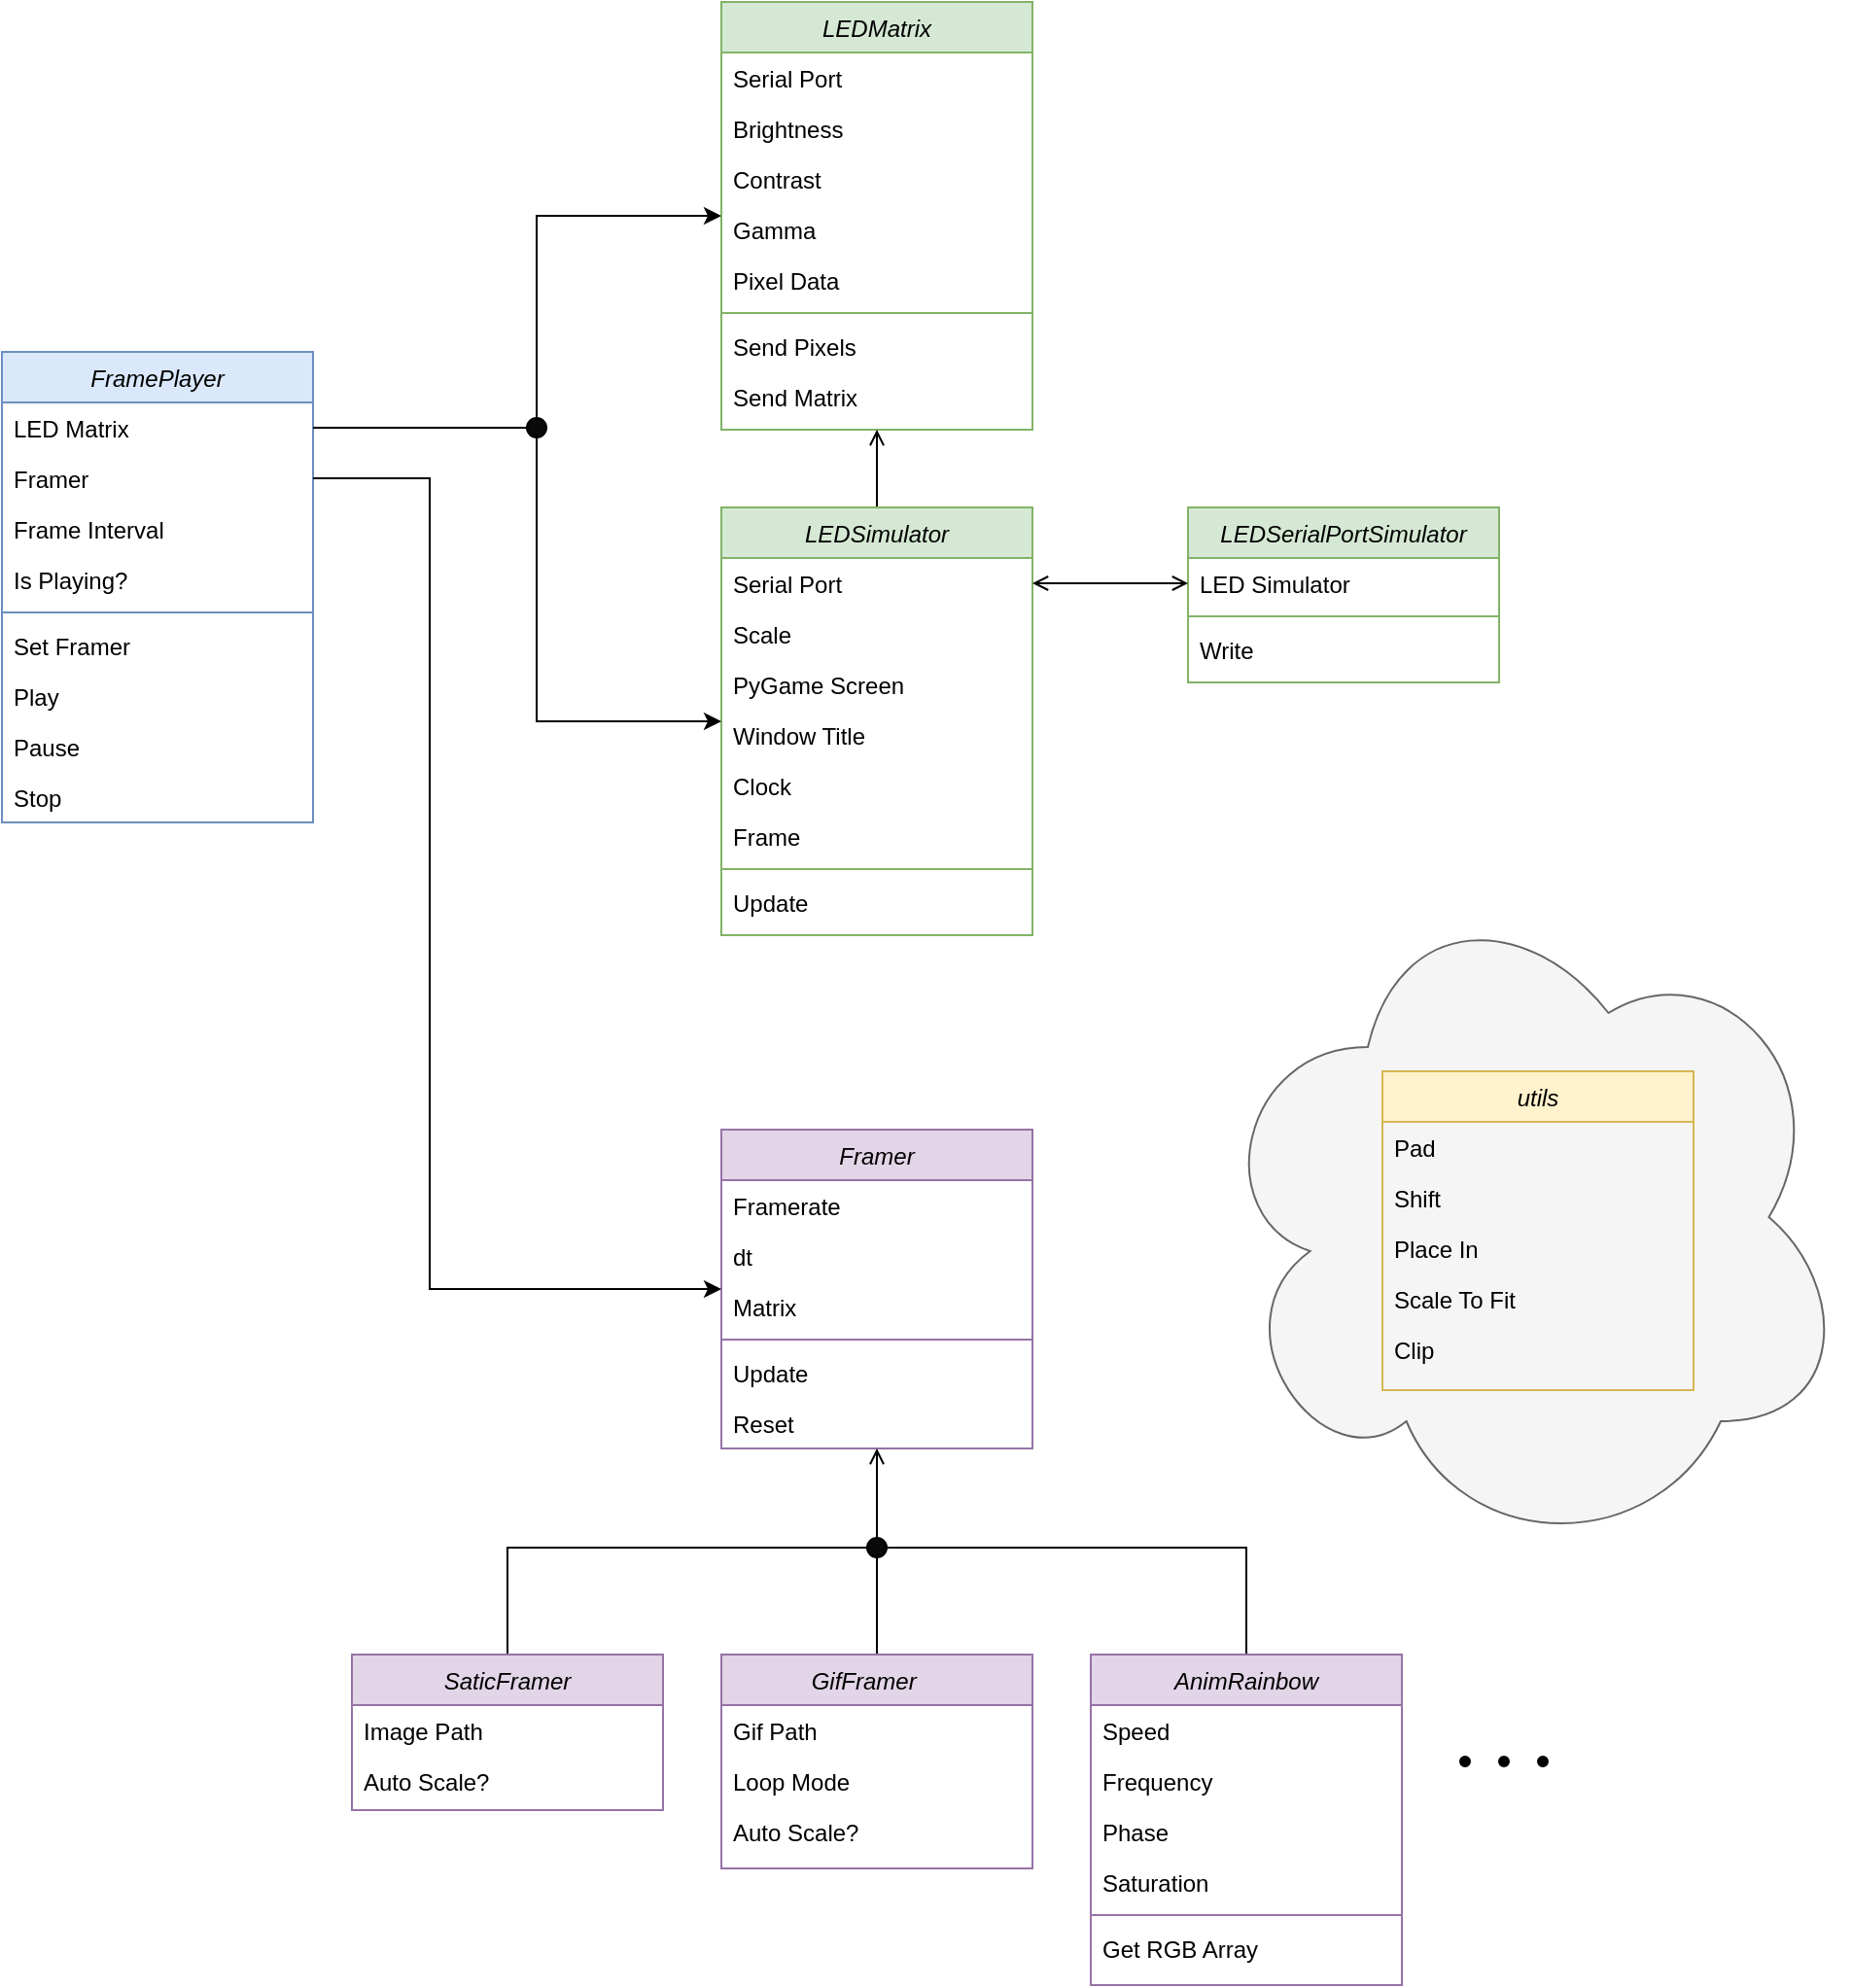 <mxfile version="22.1.16" type="device">
  <diagram id="C5RBs43oDa-KdzZeNtuy" name="Page-1">
    <mxGraphModel dx="2025" dy="1498" grid="1" gridSize="10" guides="1" tooltips="1" connect="1" arrows="1" fold="1" page="1" pageScale="1" pageWidth="1100" pageHeight="1700" math="0" shadow="0">
      <root>
        <mxCell id="WIyWlLk6GJQsqaUBKTNV-0" />
        <mxCell id="WIyWlLk6GJQsqaUBKTNV-1" parent="WIyWlLk6GJQsqaUBKTNV-0" />
        <mxCell id="rk324Ysfzk172UVTmNhB-119" value="" style="ellipse;shape=cloud;whiteSpace=wrap;html=1;shadow=0;fillColor=#f5f5f5;fontColor=#333333;strokeColor=#666666;" vertex="1" parent="WIyWlLk6GJQsqaUBKTNV-1">
          <mxGeometry x="740" y="490" width="330" height="350" as="geometry" />
        </mxCell>
        <mxCell id="rk324Ysfzk172UVTmNhB-0" value="FramePlayer" style="swimlane;fontStyle=2;align=center;verticalAlign=top;childLayout=stackLayout;horizontal=1;startSize=26;horizontalStack=0;resizeParent=1;resizeLast=0;collapsible=1;marginBottom=0;rounded=0;shadow=0;strokeWidth=1;fillColor=#dae8fc;strokeColor=#6c8ebf;" vertex="1" parent="WIyWlLk6GJQsqaUBKTNV-1">
          <mxGeometry x="120" y="220" width="160" height="242" as="geometry">
            <mxRectangle x="230" y="140" width="160" height="26" as="alternateBounds" />
          </mxGeometry>
        </mxCell>
        <mxCell id="rk324Ysfzk172UVTmNhB-1" value="LED Matrix" style="text;align=left;verticalAlign=top;spacingLeft=4;spacingRight=4;overflow=hidden;rotatable=0;points=[[0,0.5],[1,0.5]];portConstraint=eastwest;" vertex="1" parent="rk324Ysfzk172UVTmNhB-0">
          <mxGeometry y="26" width="160" height="26" as="geometry" />
        </mxCell>
        <mxCell id="rk324Ysfzk172UVTmNhB-2" value="Framer" style="text;align=left;verticalAlign=top;spacingLeft=4;spacingRight=4;overflow=hidden;rotatable=0;points=[[0,0.5],[1,0.5]];portConstraint=eastwest;rounded=0;shadow=0;html=0;" vertex="1" parent="rk324Ysfzk172UVTmNhB-0">
          <mxGeometry y="52" width="160" height="26" as="geometry" />
        </mxCell>
        <mxCell id="rk324Ysfzk172UVTmNhB-3" value="Frame Interval" style="text;align=left;verticalAlign=top;spacingLeft=4;spacingRight=4;overflow=hidden;rotatable=0;points=[[0,0.5],[1,0.5]];portConstraint=eastwest;rounded=0;shadow=0;html=0;" vertex="1" parent="rk324Ysfzk172UVTmNhB-0">
          <mxGeometry y="78" width="160" height="26" as="geometry" />
        </mxCell>
        <mxCell id="rk324Ysfzk172UVTmNhB-6" value="Is Playing?" style="text;align=left;verticalAlign=top;spacingLeft=4;spacingRight=4;overflow=hidden;rotatable=0;points=[[0,0.5],[1,0.5]];portConstraint=eastwest;rounded=0;shadow=0;html=0;" vertex="1" parent="rk324Ysfzk172UVTmNhB-0">
          <mxGeometry y="104" width="160" height="26" as="geometry" />
        </mxCell>
        <mxCell id="rk324Ysfzk172UVTmNhB-4" value="" style="line;html=1;strokeWidth=1;align=left;verticalAlign=middle;spacingTop=-1;spacingLeft=3;spacingRight=3;rotatable=0;labelPosition=right;points=[];portConstraint=eastwest;fillColor=#dae8fc;strokeColor=#6c8ebf;" vertex="1" parent="rk324Ysfzk172UVTmNhB-0">
          <mxGeometry y="130" width="160" height="8" as="geometry" />
        </mxCell>
        <mxCell id="rk324Ysfzk172UVTmNhB-5" value="Set Framer" style="text;align=left;verticalAlign=top;spacingLeft=4;spacingRight=4;overflow=hidden;rotatable=0;points=[[0,0.5],[1,0.5]];portConstraint=eastwest;" vertex="1" parent="rk324Ysfzk172UVTmNhB-0">
          <mxGeometry y="138" width="160" height="26" as="geometry" />
        </mxCell>
        <mxCell id="rk324Ysfzk172UVTmNhB-14" value="Play   " style="text;align=left;verticalAlign=top;spacingLeft=4;spacingRight=4;overflow=hidden;rotatable=0;points=[[0,0.5],[1,0.5]];portConstraint=eastwest;" vertex="1" parent="rk324Ysfzk172UVTmNhB-0">
          <mxGeometry y="164" width="160" height="26" as="geometry" />
        </mxCell>
        <mxCell id="rk324Ysfzk172UVTmNhB-15" value="Pause" style="text;align=left;verticalAlign=top;spacingLeft=4;spacingRight=4;overflow=hidden;rotatable=0;points=[[0,0.5],[1,0.5]];portConstraint=eastwest;" vertex="1" parent="rk324Ysfzk172UVTmNhB-0">
          <mxGeometry y="190" width="160" height="26" as="geometry" />
        </mxCell>
        <mxCell id="rk324Ysfzk172UVTmNhB-16" value="Stop" style="text;align=left;verticalAlign=top;spacingLeft=4;spacingRight=4;overflow=hidden;rotatable=0;points=[[0,0.5],[1,0.5]];portConstraint=eastwest;" vertex="1" parent="rk324Ysfzk172UVTmNhB-0">
          <mxGeometry y="216" width="160" height="26" as="geometry" />
        </mxCell>
        <mxCell id="rk324Ysfzk172UVTmNhB-17" value="LEDMatrix" style="swimlane;fontStyle=2;align=center;verticalAlign=top;childLayout=stackLayout;horizontal=1;startSize=26;horizontalStack=0;resizeParent=1;resizeLast=0;collapsible=1;marginBottom=0;rounded=0;shadow=0;strokeWidth=1;fillColor=#d5e8d4;strokeColor=#82b366;" vertex="1" parent="WIyWlLk6GJQsqaUBKTNV-1">
          <mxGeometry x="490" y="40" width="160" height="220" as="geometry">
            <mxRectangle x="700" y="490" width="160" height="26" as="alternateBounds" />
          </mxGeometry>
        </mxCell>
        <mxCell id="rk324Ysfzk172UVTmNhB-18" value="Serial Port" style="text;align=left;verticalAlign=top;spacingLeft=4;spacingRight=4;overflow=hidden;rotatable=0;points=[[0,0.5],[1,0.5]];portConstraint=eastwest;" vertex="1" parent="rk324Ysfzk172UVTmNhB-17">
          <mxGeometry y="26" width="160" height="26" as="geometry" />
        </mxCell>
        <mxCell id="rk324Ysfzk172UVTmNhB-19" value="Brightness" style="text;align=left;verticalAlign=top;spacingLeft=4;spacingRight=4;overflow=hidden;rotatable=0;points=[[0,0.5],[1,0.5]];portConstraint=eastwest;rounded=0;shadow=0;html=0;" vertex="1" parent="rk324Ysfzk172UVTmNhB-17">
          <mxGeometry y="52" width="160" height="26" as="geometry" />
        </mxCell>
        <mxCell id="rk324Ysfzk172UVTmNhB-20" value="Contrast" style="text;align=left;verticalAlign=top;spacingLeft=4;spacingRight=4;overflow=hidden;rotatable=0;points=[[0,0.5],[1,0.5]];portConstraint=eastwest;rounded=0;shadow=0;html=0;" vertex="1" parent="rk324Ysfzk172UVTmNhB-17">
          <mxGeometry y="78" width="160" height="26" as="geometry" />
        </mxCell>
        <mxCell id="rk324Ysfzk172UVTmNhB-27" value="Gamma" style="text;align=left;verticalAlign=top;spacingLeft=4;spacingRight=4;overflow=hidden;rotatable=0;points=[[0,0.5],[1,0.5]];portConstraint=eastwest;rounded=0;shadow=0;html=0;" vertex="1" parent="rk324Ysfzk172UVTmNhB-17">
          <mxGeometry y="104" width="160" height="26" as="geometry" />
        </mxCell>
        <mxCell id="rk324Ysfzk172UVTmNhB-28" value="Pixel Data" style="text;align=left;verticalAlign=top;spacingLeft=4;spacingRight=4;overflow=hidden;rotatable=0;points=[[0,0.5],[1,0.5]];portConstraint=eastwest;rounded=0;shadow=0;html=0;" vertex="1" parent="rk324Ysfzk172UVTmNhB-17">
          <mxGeometry y="130" width="160" height="26" as="geometry" />
        </mxCell>
        <mxCell id="rk324Ysfzk172UVTmNhB-22" value="" style="line;html=1;strokeWidth=1;align=left;verticalAlign=middle;spacingTop=-1;spacingLeft=3;spacingRight=3;rotatable=0;labelPosition=right;points=[];portConstraint=eastwest;fillColor=#d5e8d4;strokeColor=#82b366;" vertex="1" parent="rk324Ysfzk172UVTmNhB-17">
          <mxGeometry y="156" width="160" height="8" as="geometry" />
        </mxCell>
        <mxCell id="rk324Ysfzk172UVTmNhB-23" value="Send Pixels" style="text;align=left;verticalAlign=top;spacingLeft=4;spacingRight=4;overflow=hidden;rotatable=0;points=[[0,0.5],[1,0.5]];portConstraint=eastwest;" vertex="1" parent="rk324Ysfzk172UVTmNhB-17">
          <mxGeometry y="164" width="160" height="26" as="geometry" />
        </mxCell>
        <mxCell id="rk324Ysfzk172UVTmNhB-24" value="Send Matrix" style="text;align=left;verticalAlign=top;spacingLeft=4;spacingRight=4;overflow=hidden;rotatable=0;points=[[0,0.5],[1,0.5]];portConstraint=eastwest;" vertex="1" parent="rk324Ysfzk172UVTmNhB-17">
          <mxGeometry y="190" width="160" height="26" as="geometry" />
        </mxCell>
        <mxCell id="rk324Ysfzk172UVTmNhB-29" value="Framer" style="swimlane;fontStyle=2;align=center;verticalAlign=top;childLayout=stackLayout;horizontal=1;startSize=26;horizontalStack=0;resizeParent=1;resizeLast=0;collapsible=1;marginBottom=0;rounded=0;shadow=0;strokeWidth=1;fillColor=#e1d5e7;strokeColor=#9673a6;" vertex="1" parent="WIyWlLk6GJQsqaUBKTNV-1">
          <mxGeometry x="490" y="620" width="160" height="164" as="geometry">
            <mxRectangle x="700" y="490" width="160" height="26" as="alternateBounds" />
          </mxGeometry>
        </mxCell>
        <mxCell id="rk324Ysfzk172UVTmNhB-30" value="Framerate" style="text;align=left;verticalAlign=top;spacingLeft=4;spacingRight=4;overflow=hidden;rotatable=0;points=[[0,0.5],[1,0.5]];portConstraint=eastwest;" vertex="1" parent="rk324Ysfzk172UVTmNhB-29">
          <mxGeometry y="26" width="160" height="26" as="geometry" />
        </mxCell>
        <mxCell id="rk324Ysfzk172UVTmNhB-31" value="dt" style="text;align=left;verticalAlign=top;spacingLeft=4;spacingRight=4;overflow=hidden;rotatable=0;points=[[0,0.5],[1,0.5]];portConstraint=eastwest;rounded=0;shadow=0;html=0;" vertex="1" parent="rk324Ysfzk172UVTmNhB-29">
          <mxGeometry y="52" width="160" height="26" as="geometry" />
        </mxCell>
        <mxCell id="rk324Ysfzk172UVTmNhB-57" value="Matrix" style="text;align=left;verticalAlign=top;spacingLeft=4;spacingRight=4;overflow=hidden;rotatable=0;points=[[0,0.5],[1,0.5]];portConstraint=eastwest;rounded=0;shadow=0;html=0;" vertex="1" parent="rk324Ysfzk172UVTmNhB-29">
          <mxGeometry y="78" width="160" height="26" as="geometry" />
        </mxCell>
        <mxCell id="rk324Ysfzk172UVTmNhB-35" value="" style="line;html=1;strokeWidth=1;align=left;verticalAlign=middle;spacingTop=-1;spacingLeft=3;spacingRight=3;rotatable=0;labelPosition=right;points=[];portConstraint=eastwest;fillColor=#e1d5e7;strokeColor=#9673a6;" vertex="1" parent="rk324Ysfzk172UVTmNhB-29">
          <mxGeometry y="104" width="160" height="8" as="geometry" />
        </mxCell>
        <mxCell id="rk324Ysfzk172UVTmNhB-36" value="Update" style="text;align=left;verticalAlign=top;spacingLeft=4;spacingRight=4;overflow=hidden;rotatable=0;points=[[0,0.5],[1,0.5]];portConstraint=eastwest;" vertex="1" parent="rk324Ysfzk172UVTmNhB-29">
          <mxGeometry y="112" width="160" height="26" as="geometry" />
        </mxCell>
        <mxCell id="rk324Ysfzk172UVTmNhB-37" value="Reset" style="text;align=left;verticalAlign=top;spacingLeft=4;spacingRight=4;overflow=hidden;rotatable=0;points=[[0,0.5],[1,0.5]];portConstraint=eastwest;" vertex="1" parent="rk324Ysfzk172UVTmNhB-29">
          <mxGeometry y="138" width="160" height="26" as="geometry" />
        </mxCell>
        <mxCell id="rk324Ysfzk172UVTmNhB-72" value="" style="edgeStyle=orthogonalEdgeStyle;rounded=0;orthogonalLoop=1;jettySize=auto;html=1;endArrow=none;endFill=0;" edge="1" parent="WIyWlLk6GJQsqaUBKTNV-1" source="rk324Ysfzk172UVTmNhB-38" target="rk324Ysfzk172UVTmNhB-70">
          <mxGeometry relative="1" as="geometry" />
        </mxCell>
        <mxCell id="rk324Ysfzk172UVTmNhB-38" value="GifFramer    " style="swimlane;fontStyle=2;align=center;verticalAlign=top;childLayout=stackLayout;horizontal=1;startSize=26;horizontalStack=0;resizeParent=1;resizeLast=0;collapsible=1;marginBottom=0;rounded=0;shadow=0;strokeWidth=1;fillColor=#e1d5e7;strokeColor=#9673a6;" vertex="1" parent="WIyWlLk6GJQsqaUBKTNV-1">
          <mxGeometry x="490" y="890" width="160" height="110" as="geometry">
            <mxRectangle x="700" y="490" width="160" height="26" as="alternateBounds" />
          </mxGeometry>
        </mxCell>
        <mxCell id="rk324Ysfzk172UVTmNhB-39" value="Gif Path" style="text;align=left;verticalAlign=top;spacingLeft=4;spacingRight=4;overflow=hidden;rotatable=0;points=[[0,0.5],[1,0.5]];portConstraint=eastwest;" vertex="1" parent="rk324Ysfzk172UVTmNhB-38">
          <mxGeometry y="26" width="160" height="26" as="geometry" />
        </mxCell>
        <mxCell id="rk324Ysfzk172UVTmNhB-40" value="Loop Mode" style="text;align=left;verticalAlign=top;spacingLeft=4;spacingRight=4;overflow=hidden;rotatable=0;points=[[0,0.5],[1,0.5]];portConstraint=eastwest;rounded=0;shadow=0;html=0;" vertex="1" parent="rk324Ysfzk172UVTmNhB-38">
          <mxGeometry y="52" width="160" height="26" as="geometry" />
        </mxCell>
        <mxCell id="rk324Ysfzk172UVTmNhB-44" value="Auto Scale?" style="text;align=left;verticalAlign=top;spacingLeft=4;spacingRight=4;overflow=hidden;rotatable=0;points=[[0,0.5],[1,0.5]];portConstraint=eastwest;rounded=0;shadow=0;html=0;" vertex="1" parent="rk324Ysfzk172UVTmNhB-38">
          <mxGeometry y="78" width="160" height="26" as="geometry" />
        </mxCell>
        <mxCell id="rk324Ysfzk172UVTmNhB-74" style="edgeStyle=orthogonalEdgeStyle;rounded=0;orthogonalLoop=1;jettySize=auto;html=1;entryX=1;entryY=0.5;entryDx=0;entryDy=0;endArrow=none;endFill=0;" edge="1" parent="WIyWlLk6GJQsqaUBKTNV-1" source="rk324Ysfzk172UVTmNhB-45" target="rk324Ysfzk172UVTmNhB-70">
          <mxGeometry relative="1" as="geometry">
            <Array as="points">
              <mxPoint x="760" y="835" />
            </Array>
          </mxGeometry>
        </mxCell>
        <mxCell id="rk324Ysfzk172UVTmNhB-45" value="AnimRainbow" style="swimlane;fontStyle=2;align=center;verticalAlign=top;childLayout=stackLayout;horizontal=1;startSize=26;horizontalStack=0;resizeParent=1;resizeLast=0;collapsible=1;marginBottom=0;rounded=0;shadow=0;strokeWidth=1;fillColor=#e1d5e7;strokeColor=#9673a6;" vertex="1" parent="WIyWlLk6GJQsqaUBKTNV-1">
          <mxGeometry x="680" y="890" width="160" height="170" as="geometry">
            <mxRectangle x="680" y="890" width="160" height="26" as="alternateBounds" />
          </mxGeometry>
        </mxCell>
        <mxCell id="rk324Ysfzk172UVTmNhB-46" value="Speed" style="text;align=left;verticalAlign=top;spacingLeft=4;spacingRight=4;overflow=hidden;rotatable=0;points=[[0,0.5],[1,0.5]];portConstraint=eastwest;" vertex="1" parent="rk324Ysfzk172UVTmNhB-45">
          <mxGeometry y="26" width="160" height="26" as="geometry" />
        </mxCell>
        <mxCell id="rk324Ysfzk172UVTmNhB-47" value="Frequency" style="text;align=left;verticalAlign=top;spacingLeft=4;spacingRight=4;overflow=hidden;rotatable=0;points=[[0,0.5],[1,0.5]];portConstraint=eastwest;rounded=0;shadow=0;html=0;" vertex="1" parent="rk324Ysfzk172UVTmNhB-45">
          <mxGeometry y="52" width="160" height="26" as="geometry" />
        </mxCell>
        <mxCell id="rk324Ysfzk172UVTmNhB-51" value="Phase" style="text;align=left;verticalAlign=top;spacingLeft=4;spacingRight=4;overflow=hidden;rotatable=0;points=[[0,0.5],[1,0.5]];portConstraint=eastwest;rounded=0;shadow=0;html=0;" vertex="1" parent="rk324Ysfzk172UVTmNhB-45">
          <mxGeometry y="78" width="160" height="26" as="geometry" />
        </mxCell>
        <mxCell id="rk324Ysfzk172UVTmNhB-52" value="Saturation" style="text;align=left;verticalAlign=top;spacingLeft=4;spacingRight=4;overflow=hidden;rotatable=0;points=[[0,0.5],[1,0.5]];portConstraint=eastwest;rounded=0;shadow=0;html=0;" vertex="1" parent="rk324Ysfzk172UVTmNhB-45">
          <mxGeometry y="104" width="160" height="26" as="geometry" />
        </mxCell>
        <mxCell id="rk324Ysfzk172UVTmNhB-48" value="" style="line;html=1;strokeWidth=1;align=left;verticalAlign=middle;spacingTop=-1;spacingLeft=3;spacingRight=3;rotatable=0;labelPosition=right;points=[];portConstraint=eastwest;fillColor=#e1d5e7;strokeColor=#9673a6;" vertex="1" parent="rk324Ysfzk172UVTmNhB-45">
          <mxGeometry y="130" width="160" height="8" as="geometry" />
        </mxCell>
        <mxCell id="rk324Ysfzk172UVTmNhB-49" value="Get RGB Array" style="text;align=left;verticalAlign=top;spacingLeft=4;spacingRight=4;overflow=hidden;rotatable=0;points=[[0,0.5],[1,0.5]];portConstraint=eastwest;" vertex="1" parent="rk324Ysfzk172UVTmNhB-45">
          <mxGeometry y="138" width="160" height="26" as="geometry" />
        </mxCell>
        <mxCell id="rk324Ysfzk172UVTmNhB-73" style="edgeStyle=orthogonalEdgeStyle;rounded=0;orthogonalLoop=1;jettySize=auto;html=1;entryX=0;entryY=0.5;entryDx=0;entryDy=0;endArrow=none;endFill=0;" edge="1" parent="WIyWlLk6GJQsqaUBKTNV-1" source="rk324Ysfzk172UVTmNhB-53" target="rk324Ysfzk172UVTmNhB-70">
          <mxGeometry relative="1" as="geometry">
            <Array as="points">
              <mxPoint x="380" y="835" />
            </Array>
          </mxGeometry>
        </mxCell>
        <mxCell id="rk324Ysfzk172UVTmNhB-53" value="SaticFramer" style="swimlane;fontStyle=2;align=center;verticalAlign=top;childLayout=stackLayout;horizontal=1;startSize=26;horizontalStack=0;resizeParent=1;resizeLast=0;collapsible=1;marginBottom=0;rounded=0;shadow=0;strokeWidth=1;fillColor=#e1d5e7;strokeColor=#9673a6;" vertex="1" parent="WIyWlLk6GJQsqaUBKTNV-1">
          <mxGeometry x="300" y="890" width="160" height="80" as="geometry">
            <mxRectangle x="700" y="490" width="160" height="26" as="alternateBounds" />
          </mxGeometry>
        </mxCell>
        <mxCell id="rk324Ysfzk172UVTmNhB-54" value="Image Path" style="text;align=left;verticalAlign=top;spacingLeft=4;spacingRight=4;overflow=hidden;rotatable=0;points=[[0,0.5],[1,0.5]];portConstraint=eastwest;" vertex="1" parent="rk324Ysfzk172UVTmNhB-53">
          <mxGeometry y="26" width="160" height="26" as="geometry" />
        </mxCell>
        <mxCell id="rk324Ysfzk172UVTmNhB-56" value="Auto Scale?" style="text;align=left;verticalAlign=top;spacingLeft=4;spacingRight=4;overflow=hidden;rotatable=0;points=[[0,0.5],[1,0.5]];portConstraint=eastwest;rounded=0;shadow=0;html=0;" vertex="1" parent="rk324Ysfzk172UVTmNhB-53">
          <mxGeometry y="52" width="160" height="26" as="geometry" />
        </mxCell>
        <mxCell id="rk324Ysfzk172UVTmNhB-64" value="" style="group" vertex="1" connectable="0" parent="WIyWlLk6GJQsqaUBKTNV-1">
          <mxGeometry x="870" y="942.5" width="45" height="5" as="geometry" />
        </mxCell>
        <mxCell id="rk324Ysfzk172UVTmNhB-60" value="" style="ellipse;whiteSpace=wrap;html=1;aspect=fixed;fillColor=#000000;" vertex="1" parent="rk324Ysfzk172UVTmNhB-64">
          <mxGeometry width="5" height="5" as="geometry" />
        </mxCell>
        <mxCell id="rk324Ysfzk172UVTmNhB-61" value="" style="ellipse;whiteSpace=wrap;html=1;aspect=fixed;fillColor=#000000;" vertex="1" parent="rk324Ysfzk172UVTmNhB-64">
          <mxGeometry x="20" width="5" height="5" as="geometry" />
        </mxCell>
        <mxCell id="rk324Ysfzk172UVTmNhB-62" value="" style="ellipse;whiteSpace=wrap;html=1;aspect=fixed;fillColor=#000000;" vertex="1" parent="rk324Ysfzk172UVTmNhB-64">
          <mxGeometry x="40" width="5" height="5" as="geometry" />
        </mxCell>
        <mxCell id="rk324Ysfzk172UVTmNhB-75" value="" style="edgeStyle=orthogonalEdgeStyle;rounded=0;orthogonalLoop=1;jettySize=auto;html=1;entryX=0.5;entryY=1;entryDx=0;entryDy=0;endArrow=open;endFill=0;" edge="1" parent="WIyWlLk6GJQsqaUBKTNV-1" source="rk324Ysfzk172UVTmNhB-70" target="rk324Ysfzk172UVTmNhB-29">
          <mxGeometry relative="1" as="geometry" />
        </mxCell>
        <mxCell id="rk324Ysfzk172UVTmNhB-70" value="" style="ellipse;whiteSpace=wrap;html=1;aspect=fixed;fillColor=#0A0A0A;" vertex="1" parent="WIyWlLk6GJQsqaUBKTNV-1">
          <mxGeometry x="565" y="830" width="10" height="10" as="geometry" />
        </mxCell>
        <mxCell id="rk324Ysfzk172UVTmNhB-98" value="" style="edgeStyle=orthogonalEdgeStyle;rounded=0;orthogonalLoop=1;jettySize=auto;html=1;entryX=0.5;entryY=1;entryDx=0;entryDy=0;endArrow=open;endFill=0;" edge="1" parent="WIyWlLk6GJQsqaUBKTNV-1" source="rk324Ysfzk172UVTmNhB-76" target="rk324Ysfzk172UVTmNhB-17">
          <mxGeometry relative="1" as="geometry" />
        </mxCell>
        <mxCell id="rk324Ysfzk172UVTmNhB-76" value="LEDSimulator" style="swimlane;fontStyle=2;align=center;verticalAlign=top;childLayout=stackLayout;horizontal=1;startSize=26;horizontalStack=0;resizeParent=1;resizeLast=0;collapsible=1;marginBottom=0;rounded=0;shadow=0;strokeWidth=1;fillColor=#d5e8d4;strokeColor=#82b366;" vertex="1" parent="WIyWlLk6GJQsqaUBKTNV-1">
          <mxGeometry x="490" y="300" width="160" height="220" as="geometry">
            <mxRectangle x="700" y="490" width="160" height="26" as="alternateBounds" />
          </mxGeometry>
        </mxCell>
        <mxCell id="rk324Ysfzk172UVTmNhB-77" value="Serial Port" style="text;align=left;verticalAlign=top;spacingLeft=4;spacingRight=4;overflow=hidden;rotatable=0;points=[[0,0.5],[1,0.5]];portConstraint=eastwest;" vertex="1" parent="rk324Ysfzk172UVTmNhB-76">
          <mxGeometry y="26" width="160" height="26" as="geometry" />
        </mxCell>
        <mxCell id="rk324Ysfzk172UVTmNhB-95" value="Scale" style="text;align=left;verticalAlign=top;spacingLeft=4;spacingRight=4;overflow=hidden;rotatable=0;points=[[0,0.5],[1,0.5]];portConstraint=eastwest;" vertex="1" parent="rk324Ysfzk172UVTmNhB-76">
          <mxGeometry y="52" width="160" height="26" as="geometry" />
        </mxCell>
        <mxCell id="rk324Ysfzk172UVTmNhB-94" value="PyGame Screen" style="text;align=left;verticalAlign=top;spacingLeft=4;spacingRight=4;overflow=hidden;rotatable=0;points=[[0,0.5],[1,0.5]];portConstraint=eastwest;" vertex="1" parent="rk324Ysfzk172UVTmNhB-76">
          <mxGeometry y="78" width="160" height="26" as="geometry" />
        </mxCell>
        <mxCell id="rk324Ysfzk172UVTmNhB-78" value="Window Title" style="text;align=left;verticalAlign=top;spacingLeft=4;spacingRight=4;overflow=hidden;rotatable=0;points=[[0,0.5],[1,0.5]];portConstraint=eastwest;rounded=0;shadow=0;html=0;" vertex="1" parent="rk324Ysfzk172UVTmNhB-76">
          <mxGeometry y="104" width="160" height="26" as="geometry" />
        </mxCell>
        <mxCell id="rk324Ysfzk172UVTmNhB-79" value="Clock" style="text;align=left;verticalAlign=top;spacingLeft=4;spacingRight=4;overflow=hidden;rotatable=0;points=[[0,0.5],[1,0.5]];portConstraint=eastwest;rounded=0;shadow=0;html=0;" vertex="1" parent="rk324Ysfzk172UVTmNhB-76">
          <mxGeometry y="130" width="160" height="26" as="geometry" />
        </mxCell>
        <mxCell id="rk324Ysfzk172UVTmNhB-80" value="Frame" style="text;align=left;verticalAlign=top;spacingLeft=4;spacingRight=4;overflow=hidden;rotatable=0;points=[[0,0.5],[1,0.5]];portConstraint=eastwest;rounded=0;shadow=0;html=0;" vertex="1" parent="rk324Ysfzk172UVTmNhB-76">
          <mxGeometry y="156" width="160" height="26" as="geometry" />
        </mxCell>
        <mxCell id="rk324Ysfzk172UVTmNhB-82" value="" style="line;html=1;strokeWidth=1;align=left;verticalAlign=middle;spacingTop=-1;spacingLeft=3;spacingRight=3;rotatable=0;labelPosition=right;points=[];portConstraint=eastwest;fillColor=#d5e8d4;strokeColor=#82b366;" vertex="1" parent="rk324Ysfzk172UVTmNhB-76">
          <mxGeometry y="182" width="160" height="8" as="geometry" />
        </mxCell>
        <mxCell id="rk324Ysfzk172UVTmNhB-83" value="Update" style="text;align=left;verticalAlign=top;spacingLeft=4;spacingRight=4;overflow=hidden;rotatable=0;points=[[0,0.5],[1,0.5]];portConstraint=eastwest;" vertex="1" parent="rk324Ysfzk172UVTmNhB-76">
          <mxGeometry y="190" width="160" height="26" as="geometry" />
        </mxCell>
        <mxCell id="rk324Ysfzk172UVTmNhB-85" value="LEDSerialPortSimulator" style="swimlane;fontStyle=2;align=center;verticalAlign=top;childLayout=stackLayout;horizontal=1;startSize=26;horizontalStack=0;resizeParent=1;resizeLast=0;collapsible=1;marginBottom=0;rounded=0;shadow=0;strokeWidth=1;fillColor=#d5e8d4;strokeColor=#82b366;" vertex="1" parent="WIyWlLk6GJQsqaUBKTNV-1">
          <mxGeometry x="730" y="300" width="160" height="90" as="geometry">
            <mxRectangle x="700" y="490" width="160" height="26" as="alternateBounds" />
          </mxGeometry>
        </mxCell>
        <mxCell id="rk324Ysfzk172UVTmNhB-86" value="LED Simulator" style="text;align=left;verticalAlign=top;spacingLeft=4;spacingRight=4;overflow=hidden;rotatable=0;points=[[0,0.5],[1,0.5]];portConstraint=eastwest;" vertex="1" parent="rk324Ysfzk172UVTmNhB-85">
          <mxGeometry y="26" width="160" height="26" as="geometry" />
        </mxCell>
        <mxCell id="rk324Ysfzk172UVTmNhB-91" value="" style="line;html=1;strokeWidth=1;align=left;verticalAlign=middle;spacingTop=-1;spacingLeft=3;spacingRight=3;rotatable=0;labelPosition=right;points=[];portConstraint=eastwest;fillColor=#d5e8d4;strokeColor=#82b366;" vertex="1" parent="rk324Ysfzk172UVTmNhB-85">
          <mxGeometry y="52" width="160" height="8" as="geometry" />
        </mxCell>
        <mxCell id="rk324Ysfzk172UVTmNhB-92" value="Write" style="text;align=left;verticalAlign=top;spacingLeft=4;spacingRight=4;overflow=hidden;rotatable=0;points=[[0,0.5],[1,0.5]];portConstraint=eastwest;" vertex="1" parent="rk324Ysfzk172UVTmNhB-85">
          <mxGeometry y="60" width="160" height="26" as="geometry" />
        </mxCell>
        <mxCell id="rk324Ysfzk172UVTmNhB-97" style="edgeStyle=orthogonalEdgeStyle;rounded=0;orthogonalLoop=1;jettySize=auto;html=1;entryX=1;entryY=0.5;entryDx=0;entryDy=0;startArrow=open;startFill=0;endArrow=open;endFill=0;" edge="1" parent="WIyWlLk6GJQsqaUBKTNV-1" source="rk324Ysfzk172UVTmNhB-86" target="rk324Ysfzk172UVTmNhB-77">
          <mxGeometry relative="1" as="geometry" />
        </mxCell>
        <mxCell id="rk324Ysfzk172UVTmNhB-101" style="edgeStyle=orthogonalEdgeStyle;rounded=0;orthogonalLoop=1;jettySize=auto;html=1;" edge="1" parent="WIyWlLk6GJQsqaUBKTNV-1" source="rk324Ysfzk172UVTmNhB-99" target="rk324Ysfzk172UVTmNhB-17">
          <mxGeometry relative="1" as="geometry">
            <mxPoint x="450" y="250" as="targetPoint" />
            <Array as="points">
              <mxPoint x="395" y="150" />
            </Array>
          </mxGeometry>
        </mxCell>
        <mxCell id="rk324Ysfzk172UVTmNhB-99" value="" style="ellipse;whiteSpace=wrap;html=1;aspect=fixed;fillColor=#0A0A0A;" vertex="1" parent="WIyWlLk6GJQsqaUBKTNV-1">
          <mxGeometry x="390" y="254" width="10" height="10" as="geometry" />
        </mxCell>
        <mxCell id="rk324Ysfzk172UVTmNhB-100" style="edgeStyle=orthogonalEdgeStyle;rounded=0;orthogonalLoop=1;jettySize=auto;html=1;exitX=1;exitY=0.5;exitDx=0;exitDy=0;entryX=0;entryY=0.5;entryDx=0;entryDy=0;endArrow=none;endFill=0;" edge="1" parent="WIyWlLk6GJQsqaUBKTNV-1" source="rk324Ysfzk172UVTmNhB-1" target="rk324Ysfzk172UVTmNhB-99">
          <mxGeometry relative="1" as="geometry" />
        </mxCell>
        <mxCell id="rk324Ysfzk172UVTmNhB-102" style="edgeStyle=orthogonalEdgeStyle;rounded=0;orthogonalLoop=1;jettySize=auto;html=1;exitX=0.5;exitY=1;exitDx=0;exitDy=0;" edge="1" parent="WIyWlLk6GJQsqaUBKTNV-1" source="rk324Ysfzk172UVTmNhB-99" target="rk324Ysfzk172UVTmNhB-76">
          <mxGeometry relative="1" as="geometry">
            <Array as="points">
              <mxPoint x="395" y="410" />
            </Array>
          </mxGeometry>
        </mxCell>
        <mxCell id="rk324Ysfzk172UVTmNhB-103" style="edgeStyle=orthogonalEdgeStyle;rounded=0;orthogonalLoop=1;jettySize=auto;html=1;exitX=1;exitY=0.5;exitDx=0;exitDy=0;" edge="1" parent="WIyWlLk6GJQsqaUBKTNV-1" source="rk324Ysfzk172UVTmNhB-2" target="rk324Ysfzk172UVTmNhB-29">
          <mxGeometry relative="1" as="geometry">
            <Array as="points">
              <mxPoint x="340" y="285" />
              <mxPoint x="340" y="702" />
            </Array>
          </mxGeometry>
        </mxCell>
        <mxCell id="rk324Ysfzk172UVTmNhB-111" value="utils" style="swimlane;fontStyle=2;align=center;verticalAlign=top;childLayout=stackLayout;horizontal=1;startSize=26;horizontalStack=0;resizeParent=1;resizeLast=0;collapsible=1;marginBottom=0;rounded=0;shadow=0;strokeWidth=1;fillColor=#fff2cc;strokeColor=#d6b656;" vertex="1" parent="WIyWlLk6GJQsqaUBKTNV-1">
          <mxGeometry x="830" y="590" width="160" height="164" as="geometry">
            <mxRectangle x="700" y="490" width="160" height="26" as="alternateBounds" />
          </mxGeometry>
        </mxCell>
        <mxCell id="rk324Ysfzk172UVTmNhB-113" value="Pad" style="text;align=left;verticalAlign=top;spacingLeft=4;spacingRight=4;overflow=hidden;rotatable=0;points=[[0,0.5],[1,0.5]];portConstraint=eastwest;rounded=0;shadow=0;html=0;" vertex="1" parent="rk324Ysfzk172UVTmNhB-111">
          <mxGeometry y="26" width="160" height="26" as="geometry" />
        </mxCell>
        <mxCell id="rk324Ysfzk172UVTmNhB-114" value="Shift" style="text;align=left;verticalAlign=top;spacingLeft=4;spacingRight=4;overflow=hidden;rotatable=0;points=[[0,0.5],[1,0.5]];portConstraint=eastwest;rounded=0;shadow=0;html=0;" vertex="1" parent="rk324Ysfzk172UVTmNhB-111">
          <mxGeometry y="52" width="160" height="26" as="geometry" />
        </mxCell>
        <mxCell id="rk324Ysfzk172UVTmNhB-116" value="Place In" style="text;align=left;verticalAlign=top;spacingLeft=4;spacingRight=4;overflow=hidden;rotatable=0;points=[[0,0.5],[1,0.5]];portConstraint=eastwest;" vertex="1" parent="rk324Ysfzk172UVTmNhB-111">
          <mxGeometry y="78" width="160" height="26" as="geometry" />
        </mxCell>
        <mxCell id="rk324Ysfzk172UVTmNhB-117" value="Scale To Fit" style="text;align=left;verticalAlign=top;spacingLeft=4;spacingRight=4;overflow=hidden;rotatable=0;points=[[0,0.5],[1,0.5]];portConstraint=eastwest;" vertex="1" parent="rk324Ysfzk172UVTmNhB-111">
          <mxGeometry y="104" width="160" height="26" as="geometry" />
        </mxCell>
        <mxCell id="rk324Ysfzk172UVTmNhB-118" value="Clip" style="text;align=left;verticalAlign=top;spacingLeft=4;spacingRight=4;overflow=hidden;rotatable=0;points=[[0,0.5],[1,0.5]];portConstraint=eastwest;" vertex="1" parent="rk324Ysfzk172UVTmNhB-111">
          <mxGeometry y="130" width="160" height="26" as="geometry" />
        </mxCell>
      </root>
    </mxGraphModel>
  </diagram>
</mxfile>
